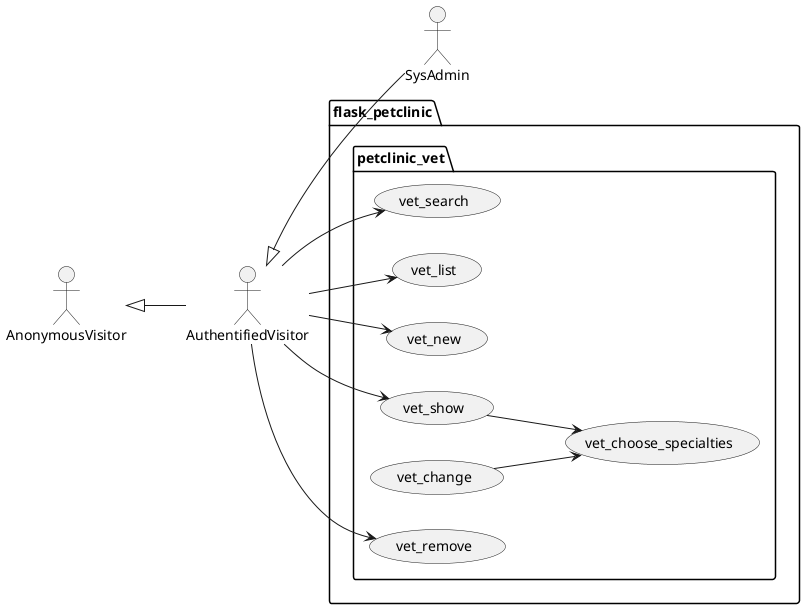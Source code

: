 @startuml
left to right direction

actor AnonymousVisitor as av
actor AuthentifiedVisitor as au
actor SysAdmin as sa

av <|-- au
au <|-- sa

package flask_petclinic {

    package petclinic_vet {

        usecase vet_search as uc3000
        usecase vet_list as uc3001
        usecase vet_new as uc3002
        usecase vet_show as uc3003
        usecase vet_change as uc3004
        usecase vet_choose_specialties as uc3005
        usecase vet_remove as uc3006

        au --> uc3000
        au --> uc3001
        au --> uc3002
        au --> uc3003
        uc3003 --> uc3005
        uc3004 --> uc3005
        au --> uc3006
    }

}
@enduml
